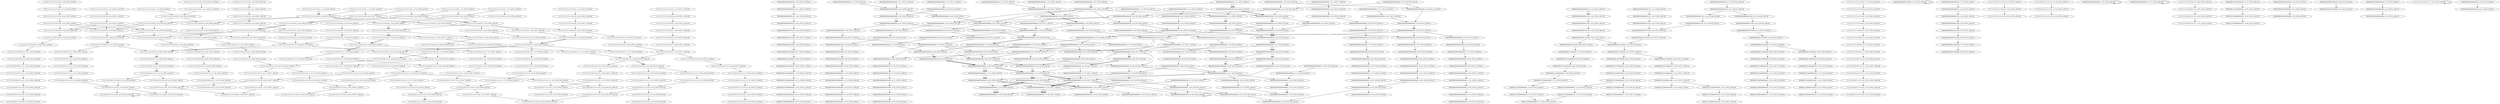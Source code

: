 digraph G {
    "11111111111111110110_3-22_COV:145_LEN:20" -> "11111111111111101101_4-24_COV:8_LEN:20";
    "11111111111111110110_3-22_COV:145_LEN:20" -> "11111111111111101101_4-23_COV:142_LEN:20";
    "00000000000000010100_5-24_COV:26_LEN:20" -> "00000000000000101000_6-25_COV:27_LEN:20";
    "00000000000000000000_7-27_COV:5_LEN:20" -> "00000000000000000000_8-28_COV:7_LEN:20";
    "00000000000000011010_3-23_COV:8_LEN:20" -> "00000000000000110100_5-24_COV:72_LEN:20";
    "00000000000000000000_6-26_COV:9_LEN:20" -> "00000000000000000000_7-27_COV:9_LEN:20";
    "11111111111110101111_6-26_COV:6_LEN:20" -> "11111111111101011111_7-27_COV:7_LEN:20";
    "00000000001000000000_13-32_COV:7_LEN:20" -> "00000000010000000000_14-33_COV:7_LEN:20";
    "00000000000000000000_1-21_COV:5_LEN:20" -> "00000000000000000000_2-22_COV:6_LEN:20";
    "00000000000000000000_13-33_COV:7_LEN:20" -> "00000000000000000000_14-34_COV:7_LEN:20";
    "00000000000000000000_2-22_COV:13_LEN:20" -> "00000000000000000000_3-23_COV:13_LEN:20";
    "11111111110110111111_9-28_COV:152_LEN:20" -> "11111111101101111111_10-29_COV:149_LEN:20";
    "11111111110110111111_9-28_COV:152_LEN:20" -> "11111111101101111111_10-30_COV:7_LEN:20";
    "00000000000000000110_1-21_COV:4_LEN:20" -> "00000000000000001101_2-22_COV:4_LEN:20";
    "11111111111111101101_3-23_COV:11_LEN:20" -> "11111111111111011011_4-24_COV:10_LEN:20";
    "00000000000000000000_7-27_COV:5_LEN:20" -> "00000000000000000000_8-28_COV:5_LEN:20";
    "00000000000000000000_12-32_COV:7_LEN:20" -> "00000000000000000000_13-33_COV:7_LEN:20";
    "10000000000000000000_10-29_COV:5_LEN:20" -> "00000000000000000000_11-30_COV:350_LEN:20";
    "10000000000000000000_10-29_COV:5_LEN:20" -> "00000000000000000000_11-31_COV:6_LEN:20";
    "00000000000000000000_4-24_COV:6_LEN:20" -> "00000000000000000000_5-25_COV:7_LEN:20";
    "00000000000000000000_6-26_COV:8_LEN:20" -> "00000000000000000000_7-27_COV:8_LEN:20";
    "11111111011011111111_11-31_COV:10_LEN:20" -> "11111110110111111110_12-32_COV:11_LEN:20";
    "00000000000000010000_8-27_COV:5_LEN:20" -> "00000000000000100000_9-28_COV:5_LEN:20";
    "00000000000000100000_1-20_COV:4_LEN:20" -> "00000000000000100000_1-20_COV:4_LEN:20";
    "11111111111011011111_8-28_COV:9_LEN:20" -> "11111111110110111111_9-29_COV:9_LEN:20";
    "00000001101000001000_12-31_COV:11_LEN:20" -> "00000011010000010001_13-32_COV:6_LEN:20";
    "00000001101000001000_12-31_COV:11_LEN:20" -> "00000011010000010000_13-33_COV:4_LEN:20";
    "10111111111111011011_5-24_COV:4_LEN:20" -> "01111111111110110111_6-25_COV:5_LEN:20";
    "00000001101000000000_11-31_COV:6_LEN:20" -> "00000011010000000001_12-32_COV:4_LEN:20";
    "00000000000001010000_6-26_COV:4_LEN:20" -> "00000000000010100000_7-27_COV:4_LEN:20";
    "11111111110110110111_9-28_COV:6_LEN:20" -> "11111111101101101111_10-29_COV:6_LEN:20";
    "11111011011111111101_13-33_COV:15_LEN:20" -> "11110110111111111010_14-34_COV:16_LEN:20";
    "00000001100000000001_12-32_COV:15_LEN:20" -> "00000011000000000010_13-33_COV:15_LEN:20";
    "00000000000000110100_4-24_COV:4_LEN:20" -> "00000000000001101000_5-25_COV:4_LEN:20";
    "00000000000010000000_11-30_COV:5_LEN:20" -> "00000000000100000000_12-31_COV:6_LEN:20";
    "00000000000000110100_5-24_COV:72_LEN:20" -> "00000000000001101000_6-25_COV:73_LEN:20";
    "00000000000000000000_6-26_COV:5_LEN:20" -> "00000000000000000000_7-27_COV:5_LEN:20";
    "00000000000000000000_4-23_COV:349_LEN:20" -> "00000000000000000000_5-24_COV:375_LEN:20";
    "00000000000000000101_3-22_COV:24_LEN:20" -> "00000000000000001010_4-23_COV:25_LEN:20";
    "11111111111111111011_1-21_COV:6_LEN:20" -> "11111111111111110110_2-22_COV:7_LEN:20";
    "00000000000000000000_5-25_COV:5_LEN:20" -> "00000000000000000000_6-26_COV:5_LEN:20";
    "00000000000000000000_10-30_COV:9_LEN:20" -> "00000000000000000000_11-31_COV:8_LEN:20";
    "00000000000000000000_9-29_COV:22_LEN:20" -> "00000000000000000000_10-30_COV:22_LEN:20";
    "11111111110110111111_8-28_COV:8_LEN:20" -> "11111111101101111111_9-29_COV:8_LEN:20";
    "11111011011111111101_14-33_COV:161_LEN:20" -> "11110110111111111010_15-34_COV:165_LEN:20";
    "11111111101111111011_2-21_COV:4_LEN:20" -> "11111111011111110110_3-22_COV:4_LEN:20";
    "11111111011011111111_11-31_COV:4_LEN:20" -> "11111110110111111110_12-32_COV:4_LEN:20";
    "00000000000000100000_9-28_COV:5_LEN:20" -> "00000000000001000000_10-29_COV:5_LEN:20";
    "00000011010000000001_12-32_COV:4_LEN:20" -> "00000110100000000010_13-33_COV:5_LEN:20";
    "11111011011111111010_14-34_COV:4_LEN:20" -> "11111011011111111010_14-34_COV:4_LEN:20";
    "11111111111111111011_1-21_COV:9_LEN:20" -> "11111111111111110110_3-22_COV:145_LEN:20";
    "00000000000000000000_2-22_COV:6_LEN:20" -> "00000000000000000000_3-23_COV:6_LEN:20";
    "00000000000000000000_6-26_COV:5_LEN:20" -> "00000000000000000000_7-27_COV:5_LEN:20";
    "11111111111110110101_6-25_COV:4_LEN:20" -> "11111111111101101011_7-26_COV:4_LEN:20";
    "11111011011111111101_12-33_COV:4_LEN:20" -> "11110110111111111010_13-34_COV:5_LEN:20";
    "00000000000001101000_6-25_COV:73_LEN:20" -> "00000000000011010000_7-26_COV:76_LEN:20";
    "00000000000000000000_14-33_COV:338_LEN:20" -> "00000000000000000000_15-34_COV:345_LEN:20";
    "00000000000000000000_10-30_COV:7_LEN:20" -> "00000000000000000000_11-31_COV:7_LEN:20";
    "11111111011011111111_10-30_COV:10_LEN:20" -> "11111110110111111111_11-31_COV:10_LEN:20";
    "11111111111110110111_5-25_COV:4_LEN:20" -> "11111111111101101111_7-26_COV:157_LEN:20";
    "00000000000000000000_8-28_COV:9_LEN:20" -> "00000000000000000000_9-29_COV:9_LEN:20";
    "11111111111110110111_5-25_COV:9_LEN:20" -> "11111111111101101111_6-26_COV:8_LEN:20";
    "11111111101101111111_9-29_COV:5_LEN:20" -> "11111111011011111111_10-30_COV:7_LEN:20";
    "00000000000000000000_3-22_COV:353_LEN:20" -> "00000000000000000000_4-23_COV:349_LEN:20";
    "00000000000000000000_3-22_COV:353_LEN:20" -> "00000000000000000000_4-24_COV:9_LEN:20";
    "00000000000000000000_3-22_COV:353_LEN:20" -> "00000000000000000001_4-23_COV:4_LEN:20";
    "00000000000000000000_9-29_COV:6_LEN:20" -> "00000000000000000000_10-30_COV:6_LEN:20";
    "00000000000000000000_5-25_COV:5_LEN:20" -> "00000000000000000000_6-26_COV:5_LEN:20";
    "00000000000110000000_8-28_COV:18_LEN:20" -> "00000000001100000000_9-29_COV:18_LEN:20";
    "11111111111111111011_2-21_COV:135_LEN:20" -> "11111111111111110110_3-22_COV:145_LEN:20";
    "00000000000001100000_6-26_COV:26_LEN:20" -> "00000000000011000000_7-27_COV:24_LEN:20";
    "11111111111111011011_4-24_COV:5_LEN:20" -> "11111111111110110111_5-25_COV:5_LEN:20";
    "00000000000000000000_3-23_COV:13_LEN:20" -> "00000000000000000000_4-24_COV:13_LEN:20";
    "00000000000000000000_10-30_COV:6_LEN:20" -> "00000000000000000000_11-31_COV:6_LEN:20";
    "00000000000000000000_3-23_COV:6_LEN:20" -> "00000000000000000000_4-24_COV:6_LEN:20";
    "00000000001100000010_9-29_COV:6_LEN:20" -> "00000000011000000100_10-30_COV:6_LEN:20";
    "11111101101111111110_12-32_COV:15_LEN:20" -> "11111011011111111101_13-33_COV:15_LEN:20";
    "00000000000000000000_1-22_COV:4_LEN:20" -> "00000000000000000000_1-22_COV:4_LEN:20";
    "11111111110110111111_8-28_COV:10_LEN:20" -> "11111111101101111111_9-29_COV:9_LEN:20";
    "11111110110111111110_12-32_COV:6_LEN:20" -> "11111101101111111101_13-33_COV:4_LEN:20";
    "00000000000000000000_2-22_COV:5_LEN:20" -> "00000000000000000000_3-23_COV:6_LEN:20";
    "11111111011011111111_10-30_COV:7_LEN:20" -> "11111110110111111111_11-31_COV:7_LEN:20";
    "11111111101101111111_9-29_COV:13_LEN:20" -> "11111111011011111111_10-30_COV:15_LEN:20";
    "11111111111111101101_3-23_COV:6_LEN:20" -> "11111111111111011011_4-24_COV:7_LEN:20";
    "00000000000000000000_10-30_COV:8_LEN:20" -> "00000000000000000000_11-31_COV:8_LEN:20";
    "00000000000000000010_1-21_COV:5_LEN:20" -> "00000000000000000010_1-21_COV:5_LEN:20";
    "00000000000000000000_13-33_COV:9_LEN:20" -> "00000000000000000000_14-34_COV:8_LEN:20";
    "00000000000000001101_2-22_COV:8_LEN:20" -> "00000000000000011010_3-23_COV:8_LEN:20";
    "11111111111111111011_1-21_COV:8_LEN:20" -> "11111111111111110110_2-22_COV:8_LEN:20";
    "00000000001100000000_9-29_COV:18_LEN:20" -> "00000000011000000000_10-30_COV:17_LEN:20";
    "11111111111011011111_8-28_COV:4_LEN:20" -> "11111111110110111111_9-29_COV:4_LEN:20";
    "00000000000000000000_5-24_COV:375_LEN:20" -> "00000000000000000000_6-25_COV:366_LEN:20";
    "00000000000000000000_5-24_COV:375_LEN:20" -> "00000000000000000000_6-26_COV:19_LEN:20";
    "00000000000000000000_5-25_COV:8_LEN:20" -> "00000000000000000000_6-26_COV:9_LEN:20";
    "00000000000000000000_4-24_COV:13_LEN:20" -> "00000000000000000000_5-25_COV:12_LEN:20";
    "00000000000000000000_10-30_COV:18_LEN:20" -> "00000000000000000000_11-31_COV:19_LEN:20";
    "00000000000000000000_10-30_COV:9_LEN:20" -> "00000000000000000000_11-31_COV:9_LEN:20";
    "11111111011011011111_11-30_COV:5_LEN:20" -> "11111110110110111111_12-31_COV:5_LEN:20";
    "11111111101101011111_10-29_COV:6_LEN:20" -> "11111111011010111111_11-30_COV:5_LEN:20";
    "11111111111011011111_7-27_COV:4_LEN:20" -> "11111111110110111111_8-28_COV:5_LEN:20";
    "00000000000000000000_9-29_COV:7_LEN:20" -> "00000000000000000000_10-30_COV:7_LEN:20";
    "00000000000000000000_13-33_COV:8_LEN:20" -> "00000000000000000000_14-34_COV:8_LEN:20";
    "11111111011011111111_10-30_COV:11_LEN:20" -> "11111110110111111111_11-31_COV:11_LEN:20";
    "11111111111111101101_3-23_COV:13_LEN:20" -> "11111111111111011010_5-24_COV:4_LEN:20";
    "11111111111111101101_3-23_COV:13_LEN:20" -> "11111111111111011011_5-25_COV:4_LEN:20";
    "11111111111111101101_3-23_COV:13_LEN:20" -> "11111111111111011011_5-24_COV:152_LEN:20";
    "00000000000000000000_7-27_COV:22_LEN:20" -> "00000000000000000000_8-28_COV:22_LEN:20";
    "11111111111011011111_7-27_COV:9_LEN:20" -> "11111111110110111111_8-28_COV:8_LEN:20";
    "00000000010000000000_14-33_COV:7_LEN:20" -> "00000000100000000000_15-34_COV:8_LEN:20";
    "11111111111101101111_7-26_COV:157_LEN:20" -> "11111111111011011111_8-27_COV:158_LEN:20";
    "11111111111101101111_7-26_COV:157_LEN:20" -> "11111111111011011111_8-28_COV:5_LEN:20";
    "00000000000000000000_2-22_COV:5_LEN:20" -> "00000000000000000000_3-23_COV:4_LEN:20";
    "00000000000000000000_8-28_COV:20_LEN:20" -> "00000000000000000000_9-29_COV:19_LEN:20";
    "00000000000000010100_4-24_COV:4_LEN:20" -> "00000000000000101000_5-25_COV:4_LEN:20";
    "11111111110110111111_8-28_COV:6_LEN:20" -> "11111111101101111111_10-29_COV:149_LEN:20";
    "11111111110110111111_8-28_COV:6_LEN:20" -> "11111111101101111111_10-30_COV:7_LEN:20";
    "00000000000000000000_4-24_COV:7_LEN:20" -> "00000000000000000000_5-25_COV:8_LEN:20";
    "00000000110100000000_11-30_COV:59_LEN:20" -> "00000001101000000000_12-31_COV:62_LEN:20";
    "11111111111111111011_1-21_COV:4_LEN:20" -> "11111111111111110110_2-22_COV:4_LEN:20";
    "00000000000000000000_1-21_COV:11_LEN:20" -> "00000000000000000000_2-22_COV:10_LEN:20";
    "11111111111111101101_3-23_COV:4_LEN:20" -> "11111111111111011011_4-24_COV:4_LEN:20";
    "00000000000000000000_9-29_COV:7_LEN:20" -> "00000000000000000000_10-30_COV:7_LEN:20";
    "11111111101011111111_10-30_COV:7_LEN:20" -> "11111111010111111111_11-31_COV:6_LEN:20";
    "11111111111011011111_7-27_COV:5_LEN:20" -> "11111111110110111111_8-28_COV:4_LEN:20";
    "00000000000000001000_7-26_COV:4_LEN:20" -> "00000000000000010000_8-27_COV:5_LEN:20";
    "11111111010111111111_11-31_COV:6_LEN:20" -> "11111110101111111110_12-32_COV:6_LEN:20";
    "00000000000000000000_2-22_COV:10_LEN:20" -> "00000000000000000000_3-23_COV:10_LEN:20";
    "00010000000000000000_7-26_COV:5_LEN:20" -> "00100000000000000000_8-27_COV:5_LEN:20";
    "00000000000000000000_10-30_COV:13_LEN:20" -> "00000000000000000000_11-31_COV:12_LEN:20";
    "11111111110110111111_8-28_COV:10_LEN:20" -> "11111111101101111111_9-29_COV:9_LEN:20";
    "00000000000000000000_1-21_COV:6_LEN:20" -> "00000000000000000000_2-22_COV:6_LEN:20";
    "11111011011111111101_13-33_COV:6_LEN:20" -> "11110110111111111010_14-34_COV:5_LEN:20";
    "00000000000000000000_10-30_COV:6_LEN:20" -> "00000000000000000000_11-31_COV:6_LEN:20";
    "00000000000000000000_3-23_COV:10_LEN:20" -> "00000000000000000000_4-24_COV:10_LEN:20";
    "00000000000000000000_8-28_COV:5_LEN:20" -> "00000000000000000000_9-29_COV:5_LEN:20";
    "00000000000000001010_4-23_COV:25_LEN:20" -> "00000000000000010100_5-24_COV:26_LEN:20";
    "00000000000000000000_6-26_COV:7_LEN:20" -> "00000000000000000000_8-27_COV:354_LEN:20";
    "00000000000000000000_6-26_COV:7_LEN:20" -> "00000000000000000000_8-28_COV:8_LEN:20";
    "00000001010000000000_13-32_COV:23_LEN:20" -> "00000010100000000000_14-33_COV:23_LEN:20";
    "00000000000000000000_8-28_COV:9_LEN:20" -> "00000000000000000000_9-29_COV:9_LEN:20";
    "00000000000000000000_12-32_COV:9_LEN:20" -> "00000000000000000000_13-33_COV:9_LEN:20";
    "00000000000000000000_2-22_COV:9_LEN:20" -> "00000000000000000000_3-23_COV:10_LEN:20";
    "11111111111111010111_5-25_COV:4_LEN:20" -> "11111111111110101111_6-26_COV:6_LEN:20";
    "00000000000000000000_2-22_COV:28_LEN:20" -> "00000000000000000000_3-23_COV:26_LEN:20";
    "00000000000000000000_9-29_COV:12_LEN:20" -> "00000000000000000000_10-30_COV:13_LEN:20";
    "00000000000000000000_4-24_COV:5_LEN:20" -> "00000000000000000000_5-25_COV:5_LEN:20";
    "11111111011011111111_11-31_COV:6_LEN:20" -> "11111110110111111110_12-32_COV:7_LEN:20";
    "11111111111011001111_8-28_COV:4_LEN:20" -> "11111111110110011111_9-29_COV:4_LEN:20";
    "00000000001010000000_10-29_COV:27_LEN:20" -> "00000000010100000000_11-30_COV:27_LEN:20";
    "11111111111011011111_8-27_COV:158_LEN:20" -> "11111111110110111111_9-28_COV:152_LEN:20";
    "11111111111011011111_8-27_COV:158_LEN:20" -> "11111111110110111111_9-29_COV:12_LEN:20";
    "11111111111111101101_3-23_COV:8_LEN:20" -> "11111111111111011011_4-24_COV:8_LEN:20";
    "00000000000000000000_1-21_COV:9_LEN:20" -> "00000000000000000000_2-22_COV:9_LEN:20";
    "00000000000000000000_9-29_COV:5_LEN:20" -> "00000000000000000000_10-30_COV:6_LEN:20";
    "11111111101101111111_9-29_COV:4_LEN:20" -> "11111111011011111111_11-30_COV:157_LEN:20";
    "11111101101111111110_12-32_COV:6_LEN:20" -> "11111011011111111101_13-33_COV:7_LEN:20";
    "00000000000000000000_9-29_COV:9_LEN:20" -> "00000000000000000000_10-30_COV:9_LEN:20";
    "00000000000000000000_11-31_COV:6_LEN:20" -> "00000000000000000000_12-32_COV:7_LEN:20";
    "00000000000000000000_2-22_COV:6_LEN:20" -> "00000000000000000000_4-23_COV:349_LEN:20";
    "00000000000000000000_2-22_COV:6_LEN:20" -> "00000000000000000000_4-24_COV:9_LEN:20";
    "00000000000000000000_2-22_COV:6_LEN:20" -> "00000000000000000001_4-23_COV:4_LEN:20";
    "00000000000000000000_13-33_COV:9_LEN:20" -> "00000000000000000000_14-34_COV:10_LEN:20";
    "11111111111111110110_2-22_COV:13_LEN:20" -> "11111111111111101101_3-23_COV:13_LEN:20";
    "00000000000000000000_13-33_COV:6_LEN:20" -> "00000000000000000000_14-34_COV:5_LEN:20";
    "11111011011111111101_13-33_COV:9_LEN:20" -> "11110110111111111010_14-34_COV:9_LEN:20";
    "00000000000000000000_7-27_COV:11_LEN:20" -> "00000000000000000000_8-28_COV:10_LEN:20";
    "11111101011111111101_13-33_COV:6_LEN:20" -> "11111010111111111010_14-34_COV:6_LEN:20";
    "00000001101000000001_12-32_COV:4_LEN:20" -> "00000011010000000010_13-33_COV:4_LEN:20";
    "11111111111111011011_4-24_COV:4_LEN:20" -> "11111111111110110111_5-25_COV:4_LEN:20";
    "11111111111111111101_1-20_COV:135_LEN:20" -> "11111111111111111011_2-21_COV:135_LEN:20";
    "00000000001101000000_8-28_COV:6_LEN:20" -> "00000000011010000000_9-29_COV:6_LEN:20";
    "00000010100000000000_14-33_COV:23_LEN:20" -> "00000101000000000000_15-34_COV:25_LEN:20";
    "00000000000000000000_11-31_COV:4_LEN:20" -> "00000000000000000000_13-33_COV:9_LEN:20";
    "00000000000000000000_11-31_COV:4_LEN:20" -> "00000000000000000000_13-32_COV:334_LEN:20";
    "11111110110111111110_12-32_COV:7_LEN:20" -> "11111101101111111101_13-33_COV:6_LEN:20";
    "00000000000000000000_1-21_COV:15_LEN:20" -> "00000000000000000000_2-22_COV:15_LEN:20";
    "11111111111111110110_2-22_COV:6_LEN:20" -> "11111111111111101101_3-23_COV:8_LEN:20";
    "00000000000000000000_8-27_COV:354_LEN:20" -> "00000000000000000001_9-28_COV:4_LEN:20";
    "00000000000000000000_8-27_COV:354_LEN:20" -> "00000000000000000000_9-28_COV:351_LEN:20";
    "00000000000000000000_8-27_COV:354_LEN:20" -> "00000000000000000000_9-29_COV:10_LEN:20";
    "00000000000000000000_11-30_COV:350_LEN:20" -> "00000000000000000000_12-32_COV:9_LEN:20";
    "00000000000000000000_11-30_COV:350_LEN:20" -> "00000000000000000000_12-31_COV:342_LEN:20";
    "00000000011000000100_10-30_COV:6_LEN:20" -> "00000000110000001000_11-31_COV:6_LEN:20";
    "00000000000000000000_7-27_COV:8_LEN:20" -> "00000000000000000000_8-28_COV:7_LEN:20";
    "11111110110111111110_12-32_COV:4_LEN:20" -> "11111101101111111101_13-33_COV:4_LEN:20";
    "11111111111101101111_7-27_COV:5_LEN:20" -> "11111111111011011111_8-28_COV:5_LEN:20";
    "00000000000000000000_6-25_COV:366_LEN:20" -> "00000000000000000000_7-27_COV:11_LEN:20";
    "00000000000000000000_6-25_COV:366_LEN:20" -> "00000000000000000000_7-26_COV:356_LEN:20";
    "11111101101111111110_12-32_COV:5_LEN:20" -> "11111011011111111101_13-33_COV:6_LEN:20";
    "11111101101111111101_13-33_COV:4_LEN:20" -> "11111011011111111010_14-34_COV:4_LEN:20";
    "00000000000000000000_1-21_COV:5_LEN:20" -> "00000000000000000000_2-22_COV:5_LEN:20";
    "11111111101101111111_10-29_COV:149_LEN:20" -> "11111111011011111111_11-30_COV:157_LEN:20";
    "00000000000000000000_11-31_COV:8_LEN:20" -> "00000000000000000000_12-32_COV:7_LEN:20";
    "11111111110110011111_9-29_COV:4_LEN:20" -> "11111111101100111111_10-30_COV:4_LEN:20";
    "11111111111111011011_4-24_COV:8_LEN:20" -> "11111111111110110110_6-25_COV:4_LEN:20";
    "11111111111111011011_4-24_COV:8_LEN:20" -> "11111111111110110111_6-26_COV:5_LEN:20";
    "11111111111111011011_4-24_COV:8_LEN:20" -> "11111111111110110111_6-25_COV:154_LEN:20";
    "11111011011111111101_13-33_COV:6_LEN:20" -> "11110110111111111010_14-34_COV:5_LEN:20";
    "11111111111101101111_6-26_COV:5_LEN:20" -> "11111111111011011111_7-27_COV:5_LEN:20";
    "11111111011011111111_11-30_COV:157_LEN:20" -> "11111110110111111111_12-31_COV:149_LEN:20";
    "11111111011011111111_11-30_COV:157_LEN:20" -> "11111110110111111110_12-32_COV:10_LEN:20";
    "11111111111011011111_7-27_COV:11_LEN:20" -> "11111111110110111111_8-28_COV:12_LEN:20";
    "11111111111111011011_4-24_COV:5_LEN:20" -> "11111111111110110111_5-25_COV:6_LEN:20";
    "00000000000000000000_7-27_COV:9_LEN:20" -> "00000000000000000000_8-28_COV:9_LEN:20";
    "00000000000000000000_12-32_COV:6_LEN:20" -> "00000000000000000000_13-33_COV:6_LEN:20";
    "00000000000000000000_11-31_COV:6_LEN:20" -> "00000000000000000000_12-32_COV:8_LEN:20";
    "00000000000000000000_5-25_COV:7_LEN:20" -> "00000000000000000000_6-26_COV:7_LEN:20";
    "00000000000000000000_9-29_COV:9_LEN:20" -> "00000000000000000000_10-30_COV:9_LEN:20";
    "00000000000000000000_12-32_COV:7_LEN:20" -> "00000000000000000000_13-33_COV:7_LEN:20";
    "11111111111111110110_2-22_COV:5_LEN:20" -> "11111111111111101101_3-23_COV:6_LEN:20";
    "00000000000000011010_4-23_COV:64_LEN:20" -> "00000000000000110100_5-24_COV:72_LEN:20";
    "00000000000000000000_11-31_COV:8_LEN:20" -> "00000000000000000000_12-32_COV:7_LEN:20";
    "11111110110111111111_11-31_COV:10_LEN:20" -> "11111101101111111110_12-32_COV:9_LEN:20";
    "11111011111111111101_1-20_COV:5_LEN:20" -> "11110111111111111011_2-21_COV:5_LEN:20";
    "11111111111110110111_5-25_COV:14_LEN:20" -> "11111111111101101111_6-26_COV:12_LEN:20";
    "11111111111111011011_4-24_COV:7_LEN:20" -> "11111111111110110111_5-25_COV:8_LEN:20";
    "11111101101111111110_13-32_COV:153_LEN:20" -> "11111011011111111101_14-33_COV:161_LEN:20";
    "00000000000000000000_3-23_COV:9_LEN:20" -> "00000000000000000000_4-24_COV:9_LEN:20";
    "00000000000000000000_4-24_COV:9_LEN:20" -> "00000000000000000000_5-25_COV:11_LEN:20";
    "11111101101111111110_12-32_COV:9_LEN:20" -> "11111011011111111101_13-33_COV:9_LEN:20";
    "11111111111011011011_8-27_COV:5_LEN:20" -> "11111111110110110111_9-28_COV:6_LEN:20";
    "11111111111101101111_6-26_COV:8_LEN:20" -> "11111111111011011111_7-27_COV:8_LEN:20";
    "00000011010000010001_13-32_COV:6_LEN:20" -> "00000110100000100010_14-33_COV:6_LEN:20";
    "00000000000000000000_12-32_COV:8_LEN:20" -> "00000000000000000000_13-33_COV:8_LEN:20";
    "11111110110111111111_11-31_COV:5_LEN:20" -> "11111101101111111110_12-32_COV:5_LEN:20";
    "11111111110101111111_9-29_COV:8_LEN:20" -> "11111111101011111111_10-30_COV:7_LEN:20";
    "11110111111111111011_2-21_COV:5_LEN:20" -> "11101111111111110110_3-22_COV:4_LEN:20";
    "11111111111011011111_8-28_COV:5_LEN:20" -> "11111111110110111111_9-29_COV:5_LEN:20";
    "11111111111110110110_6-25_COV:4_LEN:20" -> "11111111111101101101_7-26_COV:4_LEN:20";
    "00000000000000000000_6-26_COV:8_LEN:20" -> "00000000000000000000_7-27_COV:6_LEN:20";
    "00000000110000000000_11-31_COV:16_LEN:20" -> "00000001100000000001_12-32_COV:15_LEN:20";
    "00000000000000000000_3-23_COV:4_LEN:20" -> "00000000000000000000_4-24_COV:4_LEN:20";
    "00000000000000101000_6-25_COV:27_LEN:20" -> "00000000000001010000_7-26_COV:28_LEN:20";
    "00000000000000000000_1-21_COV:7_LEN:20" -> "00000000000000000000_2-22_COV:7_LEN:20";
    "00000000000000011000_4-24_COV:25_LEN:20" -> "00000000000000110000_5-25_COV:27_LEN:20";
    "00000000000000000001_9-28_COV:4_LEN:20" -> "00000000000000000010_10-29_COV:4_LEN:20";
    "11111111111011011111_7-27_COV:6_LEN:20" -> "11111111110110111111_9-28_COV:152_LEN:20";
    "11111111111011011111_7-27_COV:6_LEN:20" -> "11111111110110111111_9-29_COV:12_LEN:20";
    "11111111111111111011_1-21_COV:5_LEN:20" -> "11111111111111110110_2-22_COV:5_LEN:20";
    "11111111110110111111_9-29_COV:5_LEN:20" -> "11111111101101111111_10-30_COV:5_LEN:20";
    "11111111111111011011_5-25_COV:9_LEN:20" -> "11111111111110110111_6-26_COV:9_LEN:20";
    "00000000000000000000_6-26_COV:7_LEN:20" -> "00000000000000000000_7-27_COV:7_LEN:20";
    "00000000000000010000_13-32_COV:5_LEN:20" -> "00000000000000100000_14-33_COV:6_LEN:20";
    "11111111111111111011_1-21_COV:6_LEN:20" -> "11111111111111110110_2-22_COV:6_LEN:20";
    "00000000000000000000_2-22_COV:16_LEN:20" -> "00000000000000000000_3-23_COV:16_LEN:20";
    "00000000000000000000_5-25_COV:7_LEN:20" -> "00000000000000000000_6-26_COV:5_LEN:20";
    "00000000000000000000_7-27_COV:10_LEN:20" -> "00000000000000000000_8-28_COV:12_LEN:20";
    "11111111111111110110_2-22_COV:11_LEN:20" -> "11111111111111101101_3-23_COV:12_LEN:20";
    "11111110110111111111_12-31_COV:149_LEN:20" -> "11111101101111111110_13-32_COV:153_LEN:20";
    "11111110110111111111_12-31_COV:149_LEN:20" -> "11111101101111111111_13-33_COV:4_LEN:20";
    "11111111011011111111_11-31_COV:7_LEN:20" -> "11111110110111111110_12-32_COV:7_LEN:20";
    "00000000000000000000_4-24_COV:4_LEN:20" -> "00000000000000000000_5-25_COV:5_LEN:20";
    "00000000000000000000_1-21_COV:8_LEN:20" -> "00000000000000000000_2-22_COV:7_LEN:20";
    "11111111111011011111_7-27_COV:8_LEN:20" -> "11111111110110111111_8-28_COV:10_LEN:20";
    "11111111111111011010_5-24_COV:4_LEN:20" -> "11111111111110110101_6-25_COV:4_LEN:20";
    "00000000000010000000_2-21_COV:4_LEN:20" -> "00000000000100000000_3-22_COV:4_LEN:20";
    "00000000000000001100_3-23_COV:26_LEN:20" -> "00000000000000011000_4-24_COV:25_LEN:20";
    "11111111111111101101_3-23_COV:5_LEN:20" -> "11111111111111011011_4-24_COV:5_LEN:20";
    "00000000000000001101_2-22_COV:4_LEN:20" -> "00000000000000011010_3-23_COV:4_LEN:20";
    "00000000000000000000_8-28_COV:10_LEN:20" -> "00000000000000000000_9-29_COV:9_LEN:20";
    "11111111111111101101_3-23_COV:6_LEN:20" -> "11111111111111011011_4-24_COV:5_LEN:20";
    "00000000000000000000_12-32_COV:20_LEN:20" -> "00000000000000000000_13-33_COV:18_LEN:20";
    "11111111101101111111_10-30_COV:10_LEN:20" -> "11111111011011111111_11-31_COV:10_LEN:20";
    "11111111111111111011_1-21_COV:8_LEN:20" -> "11111111111111110110_2-22_COV:8_LEN:20";
    "11111111111101101111_7-27_COV:5_LEN:20" -> "11111111111011011111_8-28_COV:4_LEN:20";
    "00000000000000000000_12-32_COV:9_LEN:20" -> "00000000000000000000_13-33_COV:9_LEN:20";
    "00000000000101000000_9-28_COV:26_LEN:20" -> "00000000001010000000_10-29_COV:27_LEN:20";
    "11111111111110110111_6-26_COV:9_LEN:20" -> "11111111111101101111_7-27_COV:9_LEN:20";
    "00000000000000000000_7-27_COV:7_LEN:20" -> "00000000000000000000_8-28_COV:7_LEN:20";
    "11111111111101101111_6-26_COV:10_LEN:20" -> "11111111111011011111_7-27_COV:10_LEN:20";
    "11111111101101101111_10-29_COV:6_LEN:20" -> "11111111011011011111_11-30_COV:5_LEN:20";
    "00000000000000000000_6-26_COV:11_LEN:20" -> "00000000000000000000_7-27_COV:12_LEN:20";
    "00000000000011010000_6-26_COV:5_LEN:20" -> "00000000000110100000_7-27_COV:6_LEN:20";
    "00000000000000000000_10-30_COV:8_LEN:20" -> "00000000000000000000_11-31_COV:8_LEN:20";
    "11101111111111110110_3-22_COV:4_LEN:20" -> "11011111111111101101_4-23_COV:4_LEN:20";
    "11111111111101101111_6-26_COV:5_LEN:20" -> "11111111111011011111_7-27_COV:4_LEN:20";
    "00000000000000000000_11-31_COV:8_LEN:20" -> "00000000000000000000_12-32_COV:8_LEN:20";
    "11111110110111111110_12-32_COV:5_LEN:20" -> "11111101101111111101_13-33_COV:6_LEN:20";
    "11111111111111011011_4-24_COV:10_LEN:20" -> "11111111111110110111_5-25_COV:8_LEN:20";
    "00000000000000000110_1-21_COV:4_LEN:20" -> "00000000000000001101_2-22_COV:4_LEN:20";
    "00000001101000000000_12-31_COV:62_LEN:20" -> "00000011010000000000_13-33_COV:10_LEN:20";
    "00000001101000000000_12-31_COV:62_LEN:20" -> "00000011010000000001_13-32_COV:53_LEN:20";
    "00000000000000000000_8-28_COV:8_LEN:20" -> "00000000000000000000_9-29_COV:8_LEN:20";
    "11111111111110110111_5-25_COV:8_LEN:20" -> "11111111111101101111_6-26_COV:8_LEN:20";
    "00000000000000000000_3-23_COV:4_LEN:20" -> "00000000000000000000_4-24_COV:5_LEN:20";
    "00000000000000000000_5-25_COV:9_LEN:20" -> "00000000000000000000_6-26_COV:8_LEN:20";
    "00000000000000000000_1-20_COV:350_LEN:20" -> "00000000000000000000_2-22_COV:13_LEN:20";
    "00000000000000000000_1-20_COV:350_LEN:20" -> "00000000000000000000_2-21_COV:349_LEN:20";
    "00000000001101000000_9-28_COV:60_LEN:20" -> "00000000011010000000_10-29_COV:59_LEN:20";
    "00000000000000000000_2-21_COV:349_LEN:20" -> "00000000000000000000_3-22_COV:353_LEN:20";
    "00000000000000000000_2-21_COV:349_LEN:20" -> "00000000000000000000_3-23_COV:4_LEN:20";
    "11111111101101111111_10-30_COV:5_LEN:20" -> "11111111011011111111_11-31_COV:5_LEN:20";
    "00000000000000000000_11-31_COV:8_LEN:20" -> "00000000000000000000_12-32_COV:8_LEN:20";
    "11111111101101111111_10-30_COV:10_LEN:20" -> "11111111011011111111_11-31_COV:7_LEN:20";
    "00000000000000000000_3-23_COV:7_LEN:20" -> "00000000000000000000_4-24_COV:7_LEN:20";
    "11111111111111101011_4-24_COV:4_LEN:20" -> "11111111111111010111_5-25_COV:4_LEN:20";
    "11111111111110110111_5-25_COV:12_LEN:20" -> "11111111111101101111_6-26_COV:11_LEN:20";
    "00000000000000001101_3-22_COV:66_LEN:20" -> "00000000000000011010_4-23_COV:64_LEN:20";
    "11111111111011011111_8-28_COV:5_LEN:20" -> "11111111110110111111_9-29_COV:5_LEN:20";
    "00000000000000000000_11-31_COV:6_LEN:20" -> "00000000000000000000_12-32_COV:6_LEN:20";
    "00000000000110000001_8-28_COV:6_LEN:20" -> "00000000001100000010_9-29_COV:6_LEN:20";
    "11111111110110111111_8-28_COV:12_LEN:20" -> "11111111101101111111_9-29_COV:13_LEN:20";
    "11111101101111111101_13-33_COV:6_LEN:20" -> "11111011011111111010_14-34_COV:7_LEN:20";
    "00000000000000000000_11-31_COV:8_LEN:20" -> "00000000000000000000_12-32_COV:8_LEN:20";
    "00000000000000000000_2-22_COV:15_LEN:20" -> "00000000000000000000_3-23_COV:13_LEN:20";
    "00000000000000000000_5-25_COV:12_LEN:20" -> "00000000000000000000_6-26_COV:10_LEN:20";
    "00000000000000100000_14-33_COV:6_LEN:20" -> "00000000000001000000_15-34_COV:6_LEN:20";
    "00000000000000000000_9-29_COV:10_LEN:20" -> "00000000000000000000_10-30_COV:8_LEN:20";
    "11111111111110110111_5-25_COV:8_LEN:20" -> "11111111111101101111_6-26_COV:8_LEN:20";
    "11111111011111110110_3-22_COV:4_LEN:20" -> "11111110111111101101_4-23_COV:4_LEN:20";
    "00000000000000000000_9-29_COV:5_LEN:20" -> "00000000000000000000_10-30_COV:5_LEN:20";
    "00000000000000000000_13-33_COV:9_LEN:20" -> "00000000000000000000_14-34_COV:9_LEN:20";
    "00000000000000000000_6-26_COV:10_LEN:20" -> "00000000000000000000_7-27_COV:10_LEN:20";
    "11111111111111110110_2-22_COV:8_LEN:20" -> "11111111111111101101_3-23_COV:9_LEN:20";
    "11111111111101101011_7-26_COV:4_LEN:20" -> "11111111111011010111_8-27_COV:4_LEN:20";
    "00000000000000000000_3-23_COV:6_LEN:20" -> "00000000000000000000_4-24_COV:6_LEN:20";
    "00000000000000000000_12-32_COV:8_LEN:20" -> "00000000000000000000_13-33_COV:8_LEN:20";
    "11111110110111111111_11-31_COV:9_LEN:20" -> "11111101101111111110_12-32_COV:9_LEN:20";
    "11111110110111111110_12-32_COV:11_LEN:20" -> "11111101101111111101_13-33_COV:10_LEN:20";
    "11111111111111111101_1-21_COV:4_LEN:20" -> "11111111111111111010_2-22_COV:4_LEN:20";
    "00000000000000000000_10-29_COV:350_LEN:20" -> "00000000000000000000_11-30_COV:350_LEN:20";
    "00000000000000000000_10-29_COV:350_LEN:20" -> "00000000000000000000_11-31_COV:6_LEN:20";
    "00000000000000100000_5-26_COV:4_LEN:20" -> "00000000000001000000_6-27_COV:4_LEN:20";
    "00000000000000000000_11-31_COV:19_LEN:20" -> "00000000000000000000_12-32_COV:18_LEN:20";
    "10111111111111110110_3-22_COV:5_LEN:20" -> "01111111111111101101_4-23_COV:5_LEN:20";
    "11111111111111011011_5-25_COV:4_LEN:20" -> "11111111111110110111_6-26_COV:5_LEN:20";
    "11111111111011011111_7-27_COV:10_LEN:20" -> "11111111110110111111_8-28_COV:10_LEN:20";
    "00000000000000000000_12-32_COV:12_LEN:20" -> "00000000000000000000_13-33_COV:12_LEN:20";
    "00000000000000000010_1-21_COV:9_LEN:20" -> "00000000000000000101_2-22_COV:5_LEN:20";
    "00000000000000000000_13-33_COV:7_LEN:20" -> "00000000000000000000_14-34_COV:7_LEN:20";
    "11111111101100111111_10-30_COV:4_LEN:20" -> "11111111011001111111_11-31_COV:4_LEN:20";
    "00000000000000000000_3-23_COV:16_LEN:20" -> "00000000000000000000_4-24_COV:18_LEN:20";
    "11111110110111111111_11-31_COV:11_LEN:20" -> "11111101101111111110_13-32_COV:153_LEN:20";
    "11111110110111111111_11-31_COV:11_LEN:20" -> "11111101101111111111_13-33_COV:4_LEN:20";
    "11111111101101111111_10-30_COV:5_LEN:20" -> "11111111011011111111_11-31_COV:5_LEN:20";
    "11111111101101111111_9-29_COV:9_LEN:20" -> "11111111011011111111_10-30_COV:10_LEN:20";
    "11111111111101101111_7-27_COV:9_LEN:20" -> "11111111111011011111_8-28_COV:9_LEN:20";
    "11111111111111101101_3-23_COV:9_LEN:20" -> "11111111111111011011_4-24_COV:10_LEN:20";
    "00000000000011010000_7-26_COV:76_LEN:20" -> "00000000000110100000_8-27_COV:73_LEN:20";
    "00000000000000000000_3-23_COV:13_LEN:20" -> "00000000000000000000_4-24_COV:13_LEN:20";
    "00000000000000000011_1-20_COV:85_LEN:20" -> "00000000000000000110_2-21_COV:91_LEN:20";
    "00000000011010000000_9-29_COV:6_LEN:20" -> "00000000110100000000_10-30_COV:6_LEN:20";
    "11111110110111111111_11-31_COV:15_LEN:20" -> "11111101101111111110_12-32_COV:15_LEN:20";
    "00000000000000000000_10-30_COV:22_LEN:20" -> "00000000000000000000_11-31_COV:21_LEN:20";
    "00000000000000000000_5-25_COV:8_LEN:20" -> "00000000000000000000_6-26_COV:8_LEN:20";
    "00000000000000000000_2-22_COV:5_LEN:20" -> "00000000000000000000_3-23_COV:4_LEN:20";
    "01111111111111101101_4-23_COV:5_LEN:20" -> "11111111111111011010_5-24_COV:4_LEN:20";
    "01111111111111101101_4-23_COV:5_LEN:20" -> "11111111111111011011_5-25_COV:4_LEN:20";
    "01111111111111101101_4-23_COV:5_LEN:20" -> "11111111111111011011_5-24_COV:152_LEN:20";
    "11101111111111111101_1-20_COV:5_LEN:20" -> "11011111111111111011_2-21_COV:5_LEN:20";
    "11111111011011111111_11-31_COV:5_LEN:20" -> "11111110110111111110_12-32_COV:6_LEN:20";
    "00000000000000000000_4-24_COV:10_LEN:20" -> "00000000000000000000_5-25_COV:9_LEN:20";
    "11011111111111101101_4-23_COV:4_LEN:20" -> "10111111111111011011_5-24_COV:4_LEN:20";
    "11111111111011011111_8-28_COV:4_LEN:20" -> "11111111110110111111_9-29_COV:4_LEN:20";
    "00000000000000011010_3-23_COV:4_LEN:20" -> "00000000000000110100_4-24_COV:4_LEN:20";
    "00000000000000000000_13-33_COV:8_LEN:20" -> "00000000000000000000_14-34_COV:8_LEN:20";
    "00000000000000000000_10-30_COV:5_LEN:20" -> "00000000000000000000_11-31_COV:4_LEN:20";
    "11111111111101101111_6-26_COV:11_LEN:20" -> "11111111111011011111_7-27_COV:11_LEN:20";
    "11111111111110110111_5-25_COV:4_LEN:20" -> "11111111111101101111_6-26_COV:5_LEN:20";
    "11111111110110111111_8-28_COV:5_LEN:20" -> "11111111101101111111_9-29_COV:5_LEN:20";
    "11111111111011010111_8-27_COV:4_LEN:20" -> "11111111110110101111_9-28_COV:5_LEN:20";
    "00000000000000000000_13-33_COV:8_LEN:20" -> "00000000000000000000_14-34_COV:8_LEN:20";
    "00000000000000000000_12-31_COV:342_LEN:20" -> "00000000000000000000_13-33_COV:9_LEN:20";
    "00000000000000000000_12-31_COV:342_LEN:20" -> "00000000000000000000_13-32_COV:334_LEN:20";
    "00000000000000000000_3-23_COV:10_LEN:20" -> "00000000000000000000_4-24_COV:10_LEN:20";
    "00000000000010100000_8-27_COV:29_LEN:20" -> "00000000000101000000_9-28_COV:26_LEN:20";
    "00000000000010100000_7-27_COV:4_LEN:20" -> "00000000000101000000_8-28_COV:4_LEN:20";
    "00000000000000000000_10-30_COV:6_LEN:20" -> "00000000000000000000_11-31_COV:6_LEN:20";
    "00000000000000001010_3-23_COV:4_LEN:20" -> "00000000000000010100_4-24_COV:4_LEN:20";
    "00000000000000000000_13-33_COV:9_LEN:20" -> "00000000000000000000_14-34_COV:9_LEN:20";
    "00000000000000000000_4-24_COV:13_LEN:20" -> "00000000000000000000_6-25_COV:366_LEN:20";
    "00000000000000000000_4-24_COV:13_LEN:20" -> "00000000000000000000_6-26_COV:19_LEN:20";
    "00000000000000000000_9-29_COV:8_LEN:20" -> "00000000000000000000_10-30_COV:8_LEN:20";
    "00000000000000000000_11-31_COV:12_LEN:20" -> "00000000000000000000_12-32_COV:12_LEN:20";
    "00000000000000000000_7-27_COV:8_LEN:20" -> "00000000000000000000_8-28_COV:9_LEN:20";
    "11111111111111011011_4-24_COV:10_LEN:20" -> "11111111111110110111_5-25_COV:14_LEN:20";
    "01111111111110110111_6-25_COV:5_LEN:20" -> "11111111111101101111_7-26_COV:157_LEN:20";
    "00000000000000000000_7-27_COV:12_LEN:20" -> "00000000000000000001_9-28_COV:4_LEN:20";
    "00000000000000000000_7-27_COV:12_LEN:20" -> "00000000000000000000_9-28_COV:351_LEN:20";
    "00000000000000000000_7-27_COV:12_LEN:20" -> "00000000000000000000_9-29_COV:10_LEN:20";
    "11111111111101101111_6-26_COV:12_LEN:20" -> "11111111111011011111_7-27_COV:11_LEN:20";
    "00000000000000000000_4-24_COV:8_LEN:20" -> "00000000000000000000_5-25_COV:6_LEN:20";
    "11111101101011111110_13-32_COV:6_LEN:20" -> "11111011010111111101_14-33_COV:6_LEN:20";
    "00000000000011000000_7-27_COV:24_LEN:20" -> "00000000000110000000_8-28_COV:18_LEN:20";
    "00000000000011000000_7-27_COV:24_LEN:20" -> "00000000000110000001_8-28_COV:6_LEN:20";
    "00000000000000000110_1-21_COV:9_LEN:20" -> "00000000000000001101_2-22_COV:8_LEN:20";
    "00000000000000000000_3-23_COV:7_LEN:20" -> "00000000000000000000_4-24_COV:8_LEN:20";
    "11111111111110110111_5-25_COV:6_LEN:20" -> "11111111111101101111_6-26_COV:6_LEN:20";
    "00000000000000000000_11-31_COV:7_LEN:20" -> "00000000000000000000_12-32_COV:7_LEN:20";
    "11111111111101101111_6-26_COV:6_LEN:20" -> "11111111111011011111_7-27_COV:6_LEN:20";
    "11111111111111101101_3-23_COV:12_LEN:20" -> "11111111111111011011_4-24_COV:12_LEN:20";
    "11111111101101111111_9-29_COV:9_LEN:20" -> "11111111011011111111_10-30_COV:9_LEN:20";
    "11111111111111110101_3-23_COV:4_LEN:20" -> "11111111111111101011_4-24_COV:4_LEN:20";
    "11111111011011111111_11-31_COV:4_LEN:20" -> "11111110110111111110_12-32_COV:4_LEN:20";
    "11111111111111011011_4-24_COV:12_LEN:20" -> "11111111111110110111_5-25_COV:12_LEN:20";
    "00000000000000000000_7-26_COV:356_LEN:20" -> "00000000000000000000_8-27_COV:354_LEN:20";
    "00000000000000000000_7-26_COV:356_LEN:20" -> "00000000000000000000_8-28_COV:8_LEN:20";
    "00000000110100000100_11-30_COV:11_LEN:20" -> "00000001101000001000_12-31_COV:11_LEN:20";
    "00000000000000000000_11-31_COV:9_LEN:20" -> "00000000000000000000_12-32_COV:9_LEN:20";
    "00000000000000000000_8-28_COV:22_LEN:20" -> "00000000000000000000_9-29_COV:22_LEN:20";
    "11111111111110110111_5-25_COV:5_LEN:20" -> "11111111111101101111_6-26_COV:5_LEN:20";
    "11111111111111110110_2-22_COV:5_LEN:20" -> "11111111111111101101_3-23_COV:5_LEN:20";
    "00000000000000000010_2-21_COV:27_LEN:20" -> "00000000000000000101_3-22_COV:24_LEN:20";
    "00000000000000000000_1-21_COV:12_LEN:20" -> "00000000000000000000_2-22_COV:9_LEN:20";
    "11111111110110111111_9-29_COV:4_LEN:20" -> "11111111101101111111_10-30_COV:4_LEN:20";
    "00000000000000000000_8-28_COV:7_LEN:20" -> "00000000000000000000_10-29_COV:350_LEN:20";
    "00000000000000000000_8-28_COV:7_LEN:20" -> "00000000000000000000_10-30_COV:9_LEN:20";
    "00000000000000000000_13-33_COV:7_LEN:20" -> "00000000000000000000_14-34_COV:7_LEN:20";
    "00000000000000000000_10-30_COV:4_LEN:20" -> "00000000000000000000_11-31_COV:5_LEN:20";
    "00000000000000110000_5-25_COV:27_LEN:20" -> "00000000000001100000_6-26_COV:26_LEN:20";
    "11111111111111111011_1-21_COV:4_LEN:20" -> "11111111111111110110_2-22_COV:5_LEN:20";
    "11111111111111110110_2-22_COV:8_LEN:20" -> "11111111111111101101_3-23_COV:5_LEN:20";
    "11111011011111111101_13-33_COV:7_LEN:20" -> "11110110111111111010_15-34_COV:165_LEN:20";
    "00000000000000000000_9-29_COV:9_LEN:20" -> "00000000000000000000_10-30_COV:9_LEN:20";
    "11111011010111111101_14-33_COV:6_LEN:20" -> "11110110101111111010_15-34_COV:5_LEN:20";
    "11111111111101101101_7-26_COV:4_LEN:20" -> "11111111111011011011_8-27_COV:5_LEN:20";
    "00000110100000100010_14-33_COV:6_LEN:20" -> "00001101000001000101_15-34_COV:7_LEN:20";
    "00000000000110100000_7-27_COV:6_LEN:20" -> "00000000001101000000_8-28_COV:6_LEN:20";
    "00000000000000000001_4-23_COV:4_LEN:20" -> "00000000000000000010_5-24_COV:4_LEN:20";
    "00000000000000000000_2-22_COV:7_LEN:20" -> "00000000000000000000_3-23_COV:7_LEN:20";
    "00000000000000000000_12-32_COV:5_LEN:20" -> "00000000000000000000_13-33_COV:5_LEN:20";
    "00000000000000000000_9-28_COV:351_LEN:20" -> "00000000000000000000_10-29_COV:350_LEN:20";
    "00000000000000000000_9-28_COV:351_LEN:20" -> "00000000000000000000_10-30_COV:9_LEN:20";
    "00000000000000000101_2-22_COV:5_LEN:20" -> "00000000000000001010_3-23_COV:4_LEN:20";
    "11111111111111110110_2-22_COV:7_LEN:20" -> "11111111111111101101_3-23_COV:6_LEN:20";
    "00000000000000000000_13-33_COV:5_LEN:20" -> "00000000000000000000_14-34_COV:5_LEN:20";
    "00000011000000000010_13-33_COV:15_LEN:20" -> "00000110000000000101_14-34_COV:12_LEN:20";
    "11111111111111111011_1-21_COV:7_LEN:20" -> "11111111111111110110_2-22_COV:8_LEN:20";
    "11111101101111111110_12-32_COV:6_LEN:20" -> "11111011011111111101_13-33_COV:6_LEN:20";
    "00000000000000000000_13-33_COV:5_LEN:20" -> "00000000000000000000_14-34_COV:5_LEN:20";
    "00000000000000000000_6-26_COV:5_LEN:20" -> "00000000000000000000_7-27_COV:5_LEN:20";
    "11111101101111111101_13-33_COV:4_LEN:20" -> "11111011011111111010_14-34_COV:5_LEN:20";
    "00000000000000000000_13-32_COV:334_LEN:20" -> "00000000000000000000_14-33_COV:338_LEN:20";
    "00000000000000000000_13-32_COV:334_LEN:20" -> "00000000000000000000_14-34_COV:4_LEN:20";
    "00000000000000000000_12-32_COV:8_LEN:20" -> "00000000000000000000_13-33_COV:9_LEN:20";
    "11111111110110111111_9-29_COV:5_LEN:20" -> "11111111101101111111_10-30_COV:5_LEN:20";
    "00000000000000000000_4-24_COV:10_LEN:20" -> "00000000000000000000_5-25_COV:10_LEN:20";
    "11111111111111101101_4-24_COV:8_LEN:20" -> "11111111111111011011_5-25_COV:9_LEN:20";
    "00000000000000000000_7-27_COV:12_LEN:20" -> "00000000000000000000_8-28_COV:10_LEN:20";
    "11111101101111111110_12-32_COV:9_LEN:20" -> "11111011011111111101_14-33_COV:161_LEN:20";
    "11111101101111111111_13-33_COV:4_LEN:20" -> "11111011011111111110_14-34_COV:5_LEN:20";
    "00000000000000000000_10-30_COV:9_LEN:20" -> "00000000000000000000_11-31_COV:8_LEN:20";
    "11111111111111011011_5-24_COV:152_LEN:20" -> "11111111111110110110_6-25_COV:4_LEN:20";
    "11111111111111011011_5-24_COV:152_LEN:20" -> "11111111111110110111_6-26_COV:5_LEN:20";
    "11111111111111011011_5-24_COV:152_LEN:20" -> "11111111111110110111_6-25_COV:154_LEN:20";
    "00000000101000000000_12-31_COV:26_LEN:20" -> "00000001010000000000_13-32_COV:23_LEN:20";
    "00000000000000000000_8-28_COV:5_LEN:20" -> "00000000000000000000_9-29_COV:5_LEN:20";
    "00000000000000000000_8-28_COV:10_LEN:20" -> "00000000000000000000_9-29_COV:10_LEN:20";
    "00000000000000000000_4-24_COV:8_LEN:20" -> "00000000000000000000_5-25_COV:8_LEN:20";
    "00000000000000000000_1-21_COV:17_LEN:20" -> "00000000000000000000_2-22_COV:16_LEN:20";
    "00000000000000000000_4-24_COV:18_LEN:20" -> "00000000000000000000_5-25_COV:20_LEN:20";
    "11111101101111111101_13-33_COV:7_LEN:20" -> "11111011011111111010_14-34_COV:7_LEN:20";
    "00000000000001010000_7-26_COV:28_LEN:20" -> "00000000000010100000_8-27_COV:29_LEN:20";
    "00000000000000000000_3-23_COV:7_LEN:20" -> "00000000000000000000_4-24_COV:8_LEN:20";
    "00000110100000000010_14-33_COV:54_LEN:20" -> "00001101000000000101_15-34_COV:50_LEN:20";
    "00000000000000000000_13-33_COV:18_LEN:20" -> "00000000000000000000_15-34_COV:345_LEN:20";
    "00000000000001101000_5-25_COV:4_LEN:20" -> "00000000000011010000_6-26_COV:5_LEN:20";
    "11111110110111111111_11-31_COV:7_LEN:20" -> "11111101101111111110_12-32_COV:6_LEN:20";
    "00000000000000000000_8-28_COV:12_LEN:20" -> "00000000000000000000_9-29_COV:12_LEN:20";
    "11111101101111111101_13-33_COV:6_LEN:20" -> "11111011011111111010_14-34_COV:5_LEN:20";
    "00000000000000000000_13-33_COV:7_LEN:20" -> "00000000000000000000_14-34_COV:7_LEN:20";
    "00000011010000000000_13-33_COV:10_LEN:20" -> "00000110100000000001_14-34_COV:11_LEN:20";
    "11111111011011111111_11-31_COV:5_LEN:20" -> "11111110110111111110_12-32_COV:5_LEN:20";
    "00000000000000000000_3-23_COV:26_LEN:20" -> "00000000000000000000_5-24_COV:375_LEN:20";
    "11111110110101111111_12-31_COV:6_LEN:20" -> "11111101101011111110_13-32_COV:6_LEN:20";
    "11111111111101101111_6-26_COV:8_LEN:20" -> "11111111111011011111_7-27_COV:9_LEN:20";
    "11111110101111111110_12-32_COV:6_LEN:20" -> "11111101011111111101_13-33_COV:6_LEN:20";
    "00000000110100000000_10-30_COV:6_LEN:20" -> "00000001101000000000_11-31_COV:6_LEN:20";
    "00000000000000000000_10-30_COV:9_LEN:20" -> "00000000000000000000_11-31_COV:9_LEN:20";
    "00000000000000000110_2-21_COV:91_LEN:20" -> "00000000000000001100_3-23_COV:26_LEN:20";
    "00000000000000000110_2-21_COV:91_LEN:20" -> "00000000000000001101_3-22_COV:66_LEN:20";
    "00000000000000000000_1-21_COV:30_LEN:20" -> "00000000000000000000_2-22_COV:28_LEN:20";
    "11111111110110111111_8-28_COV:10_LEN:20" -> "11111111101101111111_9-29_COV:10_LEN:20";
    "00000000000000000000_7-27_COV:5_LEN:20" -> "00000000000000000000_8-28_COV:5_LEN:20";
    "00000000000000000000_14-34_COV:4_LEN:20" -> "00000000000000000000_14-34_COV:4_LEN:20";
    "00000000000000000000_13-33_COV:12_LEN:20" -> "00000000000000000000_14-34_COV:12_LEN:20";
    "11111111111111101101_3-23_COV:8_LEN:20" -> "11111111111111011011_4-24_COV:8_LEN:20";
    "00000000000000000100_11-30_COV:5_LEN:20" -> "00000000000000001000_12-31_COV:5_LEN:20";
    "11111111111101011111_7-27_COV:7_LEN:20" -> "11111111111010111111_8-28_COV:8_LEN:20";
    "11111111110110111111_9-29_COV:4_LEN:20" -> "11111111101101111111_10-30_COV:4_LEN:20";
    "11111111111011011111_7-27_COV:11_LEN:20" -> "11111111110110111111_8-28_COV:10_LEN:20";
    "00000000000000000000_10-30_COV:9_LEN:20" -> "00000000000000000000_11-31_COV:9_LEN:20";
    "00000000000000000001_1-20_COV:30_LEN:20" -> "00000000000000000010_2-21_COV:27_LEN:20";
    "00000000001101000001_9-28_COV:11_LEN:20" -> "00000000011010000010_10-29_COV:11_LEN:20";
    "11111111110110101111_9-28_COV:5_LEN:20" -> "11111111101101011111_10-29_COV:6_LEN:20";
    "00000000000000000000_11-31_COV:9_LEN:20" -> "00000000000000000000_12-32_COV:9_LEN:20";
    "00000000000000000000_2-22_COV:6_LEN:20" -> "00000000000000000000_3-23_COV:7_LEN:20";
    "11111111111111111011_1-21_COV:10_LEN:20" -> "11111111111111110110_2-22_COV:10_LEN:20";
    "00000000110000001000_11-31_COV:6_LEN:20" -> "00000001100000010001_12-32_COV:6_LEN:20";
    "00000000000000000010_5-24_COV:4_LEN:20" -> "00000000000000000100_6-25_COV:4_LEN:20";
    "11111111111110110111_5-25_COV:5_LEN:20" -> "11111111111101101111_6-26_COV:5_LEN:20";
    "11111111011010111111_11-30_COV:5_LEN:20" -> "11111110110101111111_12-31_COV:6_LEN:20";
    "00000000000000000000_12-32_COV:9_LEN:20" -> "00000000000000000000_13-33_COV:7_LEN:20";
    "00000000000000000000_8-28_COV:7_LEN:20" -> "00000000000000000000_9-29_COV:7_LEN:20";
    "00000000000000000000_4-24_COV:9_LEN:20" -> "00000000000000000000_5-25_COV:8_LEN:20";
    "00000000000000000000_10-30_COV:7_LEN:20" -> "00000000000000000000_11-31_COV:8_LEN:20";
    "00000000000001000000_10-29_COV:5_LEN:20" -> "00000000000010000000_11-30_COV:5_LEN:20";
    "01000000000000000000_9-28_COV:5_LEN:20" -> "10000000000000000000_10-29_COV:5_LEN:20";
    "00000000000000000000_6-26_COV:8_LEN:20" -> "00000000000000000000_7-27_COV:8_LEN:20";
    "11111111111110110111_6-26_COV:5_LEN:20" -> "11111111111101101111_7-27_COV:5_LEN:20";
    "00000000000110100000_8-27_COV:73_LEN:20" -> "00000000001101000000_9-28_COV:60_LEN:20";
    "00000000000110100000_8-27_COV:73_LEN:20" -> "00000000001101000001_9-28_COV:11_LEN:20";
    "00000000000000000000_9-29_COV:19_LEN:20" -> "00000000000000000000_10-30_COV:18_LEN:20";
    "00000000000000000010_10-29_COV:4_LEN:20" -> "00000000000000000100_11-30_COV:5_LEN:20";
    "11011111111111111011_2-21_COV:5_LEN:20" -> "10111111111111110110_3-22_COV:5_LEN:20";
    "11111111101101111111_9-29_COV:10_LEN:20" -> "11111111011011111111_10-30_COV:11_LEN:20";
    "00000000110100000000_11-31_COV:4_LEN:20" -> "00000001101000000001_12-32_COV:4_LEN:20";
    "00000000000000000000_4-24_COV:6_LEN:20" -> "00000000000000000000_5-25_COV:5_LEN:20";
    "11111110110111111110_12-32_COV:7_LEN:20" -> "11111101101111111101_13-33_COV:7_LEN:20";
    "00000000010000000000_1-20_COV:4_LEN:20" -> "00000000100000000000_2-21_COV:4_LEN:20";
    "11111111111101101111_6-26_COV:5_LEN:20" -> "11111111111011011111_7-27_COV:5_LEN:20";
    "11111111111111011011_4-24_COV:5_LEN:20" -> "11111111111110110111_5-25_COV:5_LEN:20";
    "11111111011011111111_10-30_COV:15_LEN:20" -> "11111110110111111111_11-31_COV:15_LEN:20";
    "11111111101101111111_10-30_COV:4_LEN:20" -> "11111111011011111111_11-31_COV:4_LEN:20";
    "00000100000000000000_5-24_COV:4_LEN:20" -> "00001000000000000000_6-25_COV:5_LEN:20";
    "00000000000000000000_11-31_COV:6_LEN:20" -> "00000000000000000000_12-32_COV:5_LEN:20";
    "00000000000000000000_6-26_COV:22_LEN:20" -> "00000000000000000000_7-27_COV:22_LEN:20";
    "00000000000000000000_12-32_COV:8_LEN:20" -> "00000000000000000000_13-33_COV:8_LEN:20";
    "00000000000000000000_12-32_COV:7_LEN:20" -> "00000000000000000000_13-33_COV:7_LEN:20";
    "11111111110110111111_9-29_COV:9_LEN:20" -> "11111111101101111111_10-30_COV:10_LEN:20";
    "11111111110110111111_9-29_COV:12_LEN:20" -> "11111111101101111111_10-30_COV:10_LEN:20";
    "11111111101101111111_10-30_COV:7_LEN:20" -> "11111111011011111111_11-31_COV:6_LEN:20";
    "00000000000000000000_8-28_COV:5_LEN:20" -> "00000000000000000000_9-29_COV:6_LEN:20";
    "11111111111111101101_3-23_COV:6_LEN:20" -> "11111111111111011011_4-24_COV:6_LEN:20";
    "00000000000000000000_5-25_COV:5_LEN:20" -> "00000000000000000000_6-26_COV:5_LEN:20";
    "00000000000000000000_13-33_COV:8_LEN:20" -> "00000000000000000000_14-34_COV:8_LEN:20";
    "00001000000000000000_6-25_COV:5_LEN:20" -> "00010000000000000000_7-26_COV:5_LEN:20";
    "11111111011011111111_10-30_COV:9_LEN:20" -> "11111110110111111111_11-31_COV:9_LEN:20";
    "11111110110111111110_12-32_COV:10_LEN:20" -> "11111101101111111101_13-33_COV:10_LEN:20";
    "00000000000000000000_12-32_COV:18_LEN:20" -> "00000000000000000000_13-33_COV:18_LEN:20";
    "00000000000000000000_5-25_COV:8_LEN:20" -> "00000000000000000000_6-26_COV:8_LEN:20";
    "00000000000000000000_5-25_COV:10_LEN:20" -> "00000000000000000000_6-26_COV:11_LEN:20";
    "11111111111011011111_7-27_COV:5_LEN:20" -> "11111111110110111111_8-28_COV:6_LEN:20";
    "00100000000000000000_8-27_COV:5_LEN:20" -> "01000000000000000000_9-28_COV:5_LEN:20";
    "00000011010000000001_13-32_COV:53_LEN:20" -> "00000110100000000010_14-33_COV:54_LEN:20";
    "00000000011010000010_10-29_COV:11_LEN:20" -> "00000000110100000100_11-30_COV:11_LEN:20";
    "11111111111101111111_7-27_COV:4_LEN:20" -> "11111111111101111111_7-27_COV:4_LEN:20";
    "11111111011011111111_10-30_COV:8_LEN:20" -> "11111110110111111111_11-31_COV:6_LEN:20";
    "11111111111110110111_5-25_COV:11_LEN:20" -> "11111111111101101111_6-26_COV:10_LEN:20";
    "00000000000000000000_5-25_COV:20_LEN:20" -> "00000000000000000000_6-26_COV:22_LEN:20";
    "00000000000000000000_8-28_COV:6_LEN:20" -> "00000000000000000000_9-29_COV:6_LEN:20";
    "11111111111101101111_6-26_COV:8_LEN:20" -> "11111111111011011111_8-27_COV:158_LEN:20";
    "11111111111101101111_6-26_COV:8_LEN:20" -> "11111111111011011111_8-28_COV:5_LEN:20";
    "00000000000000000000_2-22_COV:9_LEN:20" -> "00000000000000000000_3-23_COV:9_LEN:20";
    "11111111101101111111_10-30_COV:4_LEN:20" -> "11111111011011111111_11-31_COV:4_LEN:20";
    "00000000000000000010_1-20_COV:4_LEN:20" -> "00000000000000000100_2-21_COV:4_LEN:20";
    "11111111111111101101_3-23_COV:5_LEN:20" -> "11111111111111011011_4-24_COV:5_LEN:20";
    "00000000000000000000_8-28_COV:7_LEN:20" -> "00000000000000000000_9-29_COV:7_LEN:20";
    "00000011010000000010_13-33_COV:4_LEN:20" -> "00000110100000000101_14-34_COV:4_LEN:20";
    "11111110110110111111_12-31_COV:5_LEN:20" -> "11111101101101111110_13-32_COV:5_LEN:20";
    "00000000011010000000_10-29_COV:59_LEN:20" -> "00000000110100000000_11-30_COV:59_LEN:20";
    "00000000000001101000_5-25_COV:4_LEN:20" -> "00000000000011010000_7-26_COV:76_LEN:20";
    "00000000000000000000_11-31_COV:5_LEN:20" -> "00000000000000000000_12-32_COV:5_LEN:20";
    "11111111101101111111_9-29_COV:8_LEN:20" -> "11111111011011111111_10-30_COV:8_LEN:20";
    "11111111111111011011_4-24_COV:6_LEN:20" -> "11111111111110110111_5-25_COV:9_LEN:20";
    "00000000100000000000_2-21_COV:4_LEN:20" -> "00000001000000000000_3-22_COV:4_LEN:20";
    "00000000011000000000_10-30_COV:17_LEN:20" -> "00000000110000000000_11-31_COV:16_LEN:20";
    "00000000000000000000_11-31_COV:9_LEN:20" -> "00000000000000000000_12-32_COV:9_LEN:20";
    "00000000000000000000_5-25_COV:6_LEN:20" -> "00000000000000000000_6-26_COV:7_LEN:20";
    "11111111111111110110_2-22_COV:6_LEN:20" -> "11111111111111101101_3-23_COV:6_LEN:20";
    "11111101101111111101_13-33_COV:10_LEN:20" -> "11111011011111111010_14-34_COV:9_LEN:20";
    "11111111111111111011_1-21_COV:12_LEN:20" -> "11111111111111110110_2-22_COV:13_LEN:20";
    "00000000000100000000_12-31_COV:6_LEN:20" -> "00000000001000000000_13-32_COV:7_LEN:20";
    "11111111111111110110_2-22_COV:10_LEN:20" -> "11111111111111101101_3-23_COV:11_LEN:20";
    "00000000000000000000_4-24_COV:4_LEN:20" -> "00000000000000000000_5-25_COV:7_LEN:20";
    "00000000000000000000_1-21_COV:5_LEN:20" -> "00000000000000000000_2-22_COV:5_LEN:20";
    "11111111111110110111_6-26_COV:5_LEN:20" -> "11111111111101101111_7-27_COV:5_LEN:20";
    "11111101101111111101_13-33_COV:10_LEN:20" -> "11111011011111111010_14-34_COV:11_LEN:20";
    "00000000000000001000_12-31_COV:5_LEN:20" -> "00000000000000010000_13-32_COV:5_LEN:20";
    "00000110100000000010_13-33_COV:5_LEN:20" -> "00001101000000000101_15-34_COV:50_LEN:20";
    "00000000000000000000_12-32_COV:5_LEN:20" -> "00000000000000000000_13-33_COV:5_LEN:20";
    "11111111111111101101_4-23_COV:142_LEN:20" -> "11111111111111011010_5-24_COV:4_LEN:20";
    "11111111111111101101_4-23_COV:142_LEN:20" -> "11111111111111011011_5-25_COV:4_LEN:20";
    "11111111111111101101_4-23_COV:142_LEN:20" -> "11111111111111011011_5-24_COV:152_LEN:20";
    "00000000000000000000_9-29_COV:10_LEN:20" -> "00000000000000000000_10-30_COV:9_LEN:20";
    "00000000000000000000_5-25_COV:11_LEN:20" -> "00000000000000000000_6-26_COV:12_LEN:20";
    "11111110110111111111_11-31_COV:6_LEN:20" -> "11111101101111111110_12-32_COV:6_LEN:20";
    "00000000000000000000_2-22_COV:7_LEN:20" -> "00000000000000000000_3-23_COV:7_LEN:20";
    "11111111111111011011_4-24_COV:8_LEN:20" -> "11111111111110110111_5-25_COV:11_LEN:20";
    "11111111111111111011_1-21_COV:7_LEN:20" -> "11111111111111110110_2-22_COV:7_LEN:20";
    "11111101101111111110_11-32_COV:4_LEN:20" -> "11111011011111111101_12-33_COV:4_LEN:20";
    "00000000000000000000_7-27_COV:5_LEN:20" -> "00000000000000000000_8-28_COV:5_LEN:20";
    "00000000000000000000_12-32_COV:9_LEN:20" -> "00000000000000000000_13-33_COV:8_LEN:20";
    "00000000000001000000_1-20_COV:4_LEN:20" -> "00000000000010000000_2-21_COV:4_LEN:20";
    "00000000000000000000_7-27_COV:6_LEN:20" -> "00000000000000000000_8-28_COV:6_LEN:20";
    "00000000000000000000_6-26_COV:19_LEN:20" -> "00000000000000000000_7-27_COV:19_LEN:20";
    "00000000010100000000_11-30_COV:27_LEN:20" -> "00000000101000000000_12-31_COV:26_LEN:20";
    "00000001100000010001_12-32_COV:6_LEN:20" -> "00000011000000100010_13-33_COV:6_LEN:20";
    "00000000000000000000_1-21_COV:5_LEN:20" -> "00000000000000000000_2-22_COV:5_LEN:20";
    "00000000000000000000_6-26_COV:12_LEN:20" -> "00000000000000000000_7-27_COV:12_LEN:20";
    "00000000000000000000_1-21_COV:10_LEN:20" -> "00000000000000000000_3-22_COV:353_LEN:20";
    "00000000000000000000_1-21_COV:10_LEN:20" -> "00000000000000000000_3-23_COV:4_LEN:20";
    "00000000000000000000_6-26_COV:5_LEN:20" -> "00000000000000000000_7-27_COV:5_LEN:20";
    "11111111111111111011_1-21_COV:11_LEN:20" -> "11111111111111110110_2-22_COV:11_LEN:20";
    "10000000000000000000_1-20_COV:4_LEN:20" -> "00000000000000000000_2-22_COV:13_LEN:20";
    "10000000000000000000_1-20_COV:4_LEN:20" -> "00000000000000000000_2-21_COV:349_LEN:20";
    "00000000000000000000_3-23_COV:4_LEN:20" -> "00000000000000000000_4-24_COV:4_LEN:20";
    "00000000000000000000_13-33_COV:18_LEN:20" -> "00000000000000000000_14-34_COV:16_LEN:20";
    "11111111111110110111_6-25_COV:154_LEN:20" -> "11111111111101101111_7-26_COV:157_LEN:20";
    "00000000000000101000_5-25_COV:4_LEN:20" -> "00000000000001010000_6-26_COV:4_LEN:20";
    "11111111111111110110_2-22_COV:7_LEN:20" -> "11111111111111101101_3-23_COV:8_LEN:20";
    "00000000000000000000_7-27_COV:19_LEN:20" -> "00000000000000000000_8-28_COV:20_LEN:20";
    "11111111111010111111_8-28_COV:8_LEN:20" -> "11111111110101111111_9-29_COV:8_LEN:20";
    "00000000000000000000_11-31_COV:21_LEN:20" -> "00000000000000000000_12-32_COV:20_LEN:20";
    "00000000000000000000_1-21_COV:6_LEN:20" -> "00000000000000000000_2-22_COV:6_LEN:20";
    "11111111111111111011_1-21_COV:5_LEN:20" -> "11111111111111110110_2-22_COV:6_LEN:20";
    "11111111111111110110_2-22_COV:8_LEN:20" -> "11111111111111101101_4-24_COV:8_LEN:20";
    "11111111111111110110_2-22_COV:8_LEN:20" -> "11111111111111101101_4-23_COV:142_LEN:20";
    "00000000000000000100_6-25_COV:4_LEN:20" -> "00000000000000001000_7-26_COV:4_LEN:20";
    "00000000000000000000_9-29_COV:6_LEN:20" -> "00000000000000000000_10-30_COV:6_LEN:20";
    "00000011000000100010_13-33_COV:6_LEN:20" -> "00000110000001000101_14-34_COV:5_LEN:20";
    "00000000000000000000_12-32_COV:7_LEN:20" -> "00000000000000000000_14-33_COV:338_LEN:20";
    "00000000000000000000_12-32_COV:7_LEN:20" -> "00000000000000000000_14-34_COV:4_LEN:20";
    "11111111111111111010_2-22_COV:4_LEN:20" -> "11111111111111110101_3-23_COV:4_LEN:20";
}
